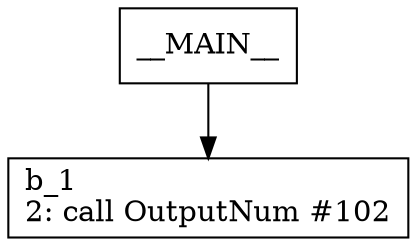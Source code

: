 digraph Computation {
node [shape=box];
__MAIN__ -> b_1;
b_1 [label="b_1\l2: call OutputNum #102\l"]
}